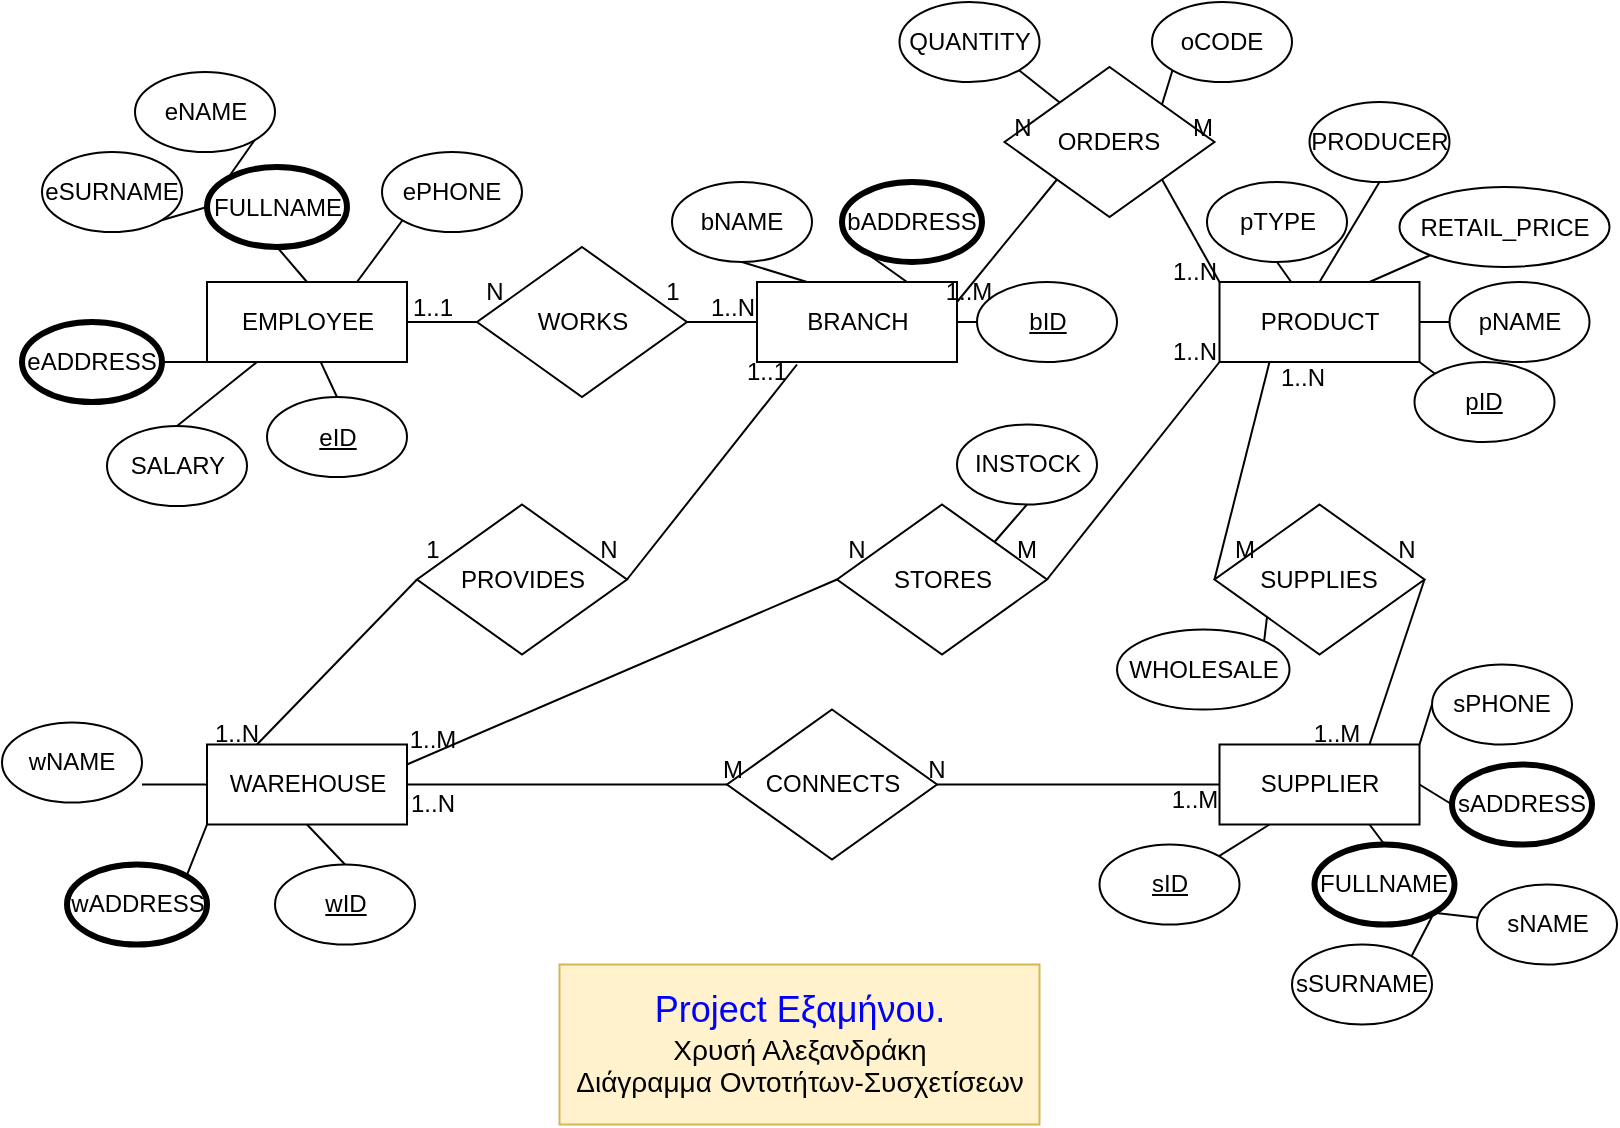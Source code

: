 <mxfile version="20.8.3" type="github">
  <diagram id="0MFvlZrGHGha38OXTy5i" name="Page-1">
    <mxGraphModel dx="1221" dy="1202" grid="1" gridSize="10" guides="1" tooltips="1" connect="1" arrows="1" fold="1" page="1" pageScale="1" pageWidth="827" pageHeight="583" math="0" shadow="0">
      <root>
        <mxCell id="0" />
        <mxCell id="1" parent="0" />
        <mxCell id="wZks21CNAr93P_Y9rw_M-66" style="edgeStyle=none;rounded=0;orthogonalLoop=1;jettySize=auto;html=1;exitX=0.5;exitY=1;exitDx=0;exitDy=0;entryX=0.5;entryY=0;entryDx=0;entryDy=0;endArrow=none;endFill=0;" edge="1" parent="1" source="wZks21CNAr93P_Y9rw_M-67" target="wZks21CNAr93P_Y9rw_M-153">
          <mxGeometry relative="1" as="geometry" />
        </mxCell>
        <mxCell id="wZks21CNAr93P_Y9rw_M-67" value="WAREHOUSE" style="rounded=0;whiteSpace=wrap;html=1;labelBackgroundColor=none;" vertex="1" parent="1">
          <mxGeometry x="102.5" y="-200.75" width="100" height="40" as="geometry" />
        </mxCell>
        <mxCell id="wZks21CNAr93P_Y9rw_M-68" style="edgeStyle=none;rounded=0;orthogonalLoop=1;jettySize=auto;html=1;exitX=1;exitY=0.5;exitDx=0;exitDy=0;entryX=0;entryY=0.5;entryDx=0;entryDy=0;endArrow=none;endFill=0;" edge="1" parent="1" source="wZks21CNAr93P_Y9rw_M-69" target="wZks21CNAr93P_Y9rw_M-152">
          <mxGeometry relative="1" as="geometry" />
        </mxCell>
        <mxCell id="wZks21CNAr93P_Y9rw_M-170" style="rounded=0;orthogonalLoop=1;jettySize=auto;html=1;exitX=1;exitY=0;exitDx=0;exitDy=0;strokeColor=default;" edge="1" parent="1" source="wZks21CNAr93P_Y9rw_M-69">
          <mxGeometry relative="1" as="geometry">
            <mxPoint x="478" y="-432" as="targetPoint" />
          </mxGeometry>
        </mxCell>
        <mxCell id="wZks21CNAr93P_Y9rw_M-69" value="BRANCH" style="rounded=0;whiteSpace=wrap;html=1;labelBackgroundColor=none;" vertex="1" parent="1">
          <mxGeometry x="377.5" y="-432" width="100" height="40" as="geometry" />
        </mxCell>
        <mxCell id="wZks21CNAr93P_Y9rw_M-70" style="edgeStyle=none;rounded=0;orthogonalLoop=1;jettySize=auto;html=1;exitX=1;exitY=0.5;exitDx=0;exitDy=0;entryX=0;entryY=0.5;entryDx=0;entryDy=0;endArrow=none;endFill=0;" edge="1" parent="1" source="wZks21CNAr93P_Y9rw_M-71" target="wZks21CNAr93P_Y9rw_M-126">
          <mxGeometry relative="1" as="geometry" />
        </mxCell>
        <mxCell id="wZks21CNAr93P_Y9rw_M-71" value="EMPLOYEE" style="rounded=0;whiteSpace=wrap;html=1;labelBackgroundColor=none;" vertex="1" parent="1">
          <mxGeometry x="102.5" y="-432" width="100" height="40" as="geometry" />
        </mxCell>
        <mxCell id="wZks21CNAr93P_Y9rw_M-73" style="edgeStyle=none;rounded=0;orthogonalLoop=1;jettySize=auto;html=1;exitX=1;exitY=0;exitDx=0;exitDy=0;entryX=0;entryY=0.5;entryDx=0;entryDy=0;endArrow=none;endFill=0;" edge="1" parent="1" source="wZks21CNAr93P_Y9rw_M-77" target="wZks21CNAr93P_Y9rw_M-99">
          <mxGeometry relative="1" as="geometry" />
        </mxCell>
        <mxCell id="wZks21CNAr93P_Y9rw_M-74" style="edgeStyle=none;rounded=0;orthogonalLoop=1;jettySize=auto;html=1;exitX=1;exitY=0.5;exitDx=0;exitDy=0;entryX=0;entryY=0.5;entryDx=0;entryDy=0;endArrow=none;endFill=0;" edge="1" parent="1" source="wZks21CNAr93P_Y9rw_M-77" target="wZks21CNAr93P_Y9rw_M-91">
          <mxGeometry relative="1" as="geometry" />
        </mxCell>
        <mxCell id="wZks21CNAr93P_Y9rw_M-75" style="edgeStyle=none;rounded=0;orthogonalLoop=1;jettySize=auto;html=1;exitX=0.75;exitY=1;exitDx=0;exitDy=0;entryX=0.5;entryY=0;entryDx=0;entryDy=0;endArrow=none;endFill=0;" edge="1" parent="1" source="wZks21CNAr93P_Y9rw_M-77" target="wZks21CNAr93P_Y9rw_M-93">
          <mxGeometry relative="1" as="geometry" />
        </mxCell>
        <mxCell id="wZks21CNAr93P_Y9rw_M-76" style="edgeStyle=none;rounded=0;orthogonalLoop=1;jettySize=auto;html=1;exitX=0.75;exitY=0;exitDx=0;exitDy=0;entryX=1;entryY=0.5;entryDx=0;entryDy=0;endArrow=none;endFill=0;" edge="1" parent="1" source="wZks21CNAr93P_Y9rw_M-77" target="wZks21CNAr93P_Y9rw_M-120">
          <mxGeometry relative="1" as="geometry" />
        </mxCell>
        <mxCell id="wZks21CNAr93P_Y9rw_M-77" value="SUPPLIER" style="rounded=0;whiteSpace=wrap;html=1;labelBackgroundColor=none;" vertex="1" parent="1">
          <mxGeometry x="608.75" y="-200.75" width="100" height="40" as="geometry" />
        </mxCell>
        <mxCell id="wZks21CNAr93P_Y9rw_M-78" style="edgeStyle=none;rounded=0;orthogonalLoop=1;jettySize=auto;html=1;exitX=1;exitY=0.5;exitDx=0;exitDy=0;entryX=0;entryY=0.5;entryDx=0;entryDy=0;endArrow=none;endFill=0;" edge="1" parent="1" target="wZks21CNAr93P_Y9rw_M-67">
          <mxGeometry relative="1" as="geometry">
            <mxPoint x="70" y="-180.75" as="sourcePoint" />
          </mxGeometry>
        </mxCell>
        <mxCell id="wZks21CNAr93P_Y9rw_M-79" value="wNAME" style="ellipse;whiteSpace=wrap;html=1;labelBackgroundColor=none;rounded=0;" vertex="1" parent="1">
          <mxGeometry y="-211.75" width="70" height="40" as="geometry" />
        </mxCell>
        <mxCell id="wZks21CNAr93P_Y9rw_M-80" style="edgeStyle=none;rounded=0;orthogonalLoop=1;jettySize=auto;html=1;exitX=0.5;exitY=1;exitDx=0;exitDy=0;entryX=0.25;entryY=0;entryDx=0;entryDy=0;endArrow=none;endFill=0;" edge="1" parent="1" source="wZks21CNAr93P_Y9rw_M-81" target="wZks21CNAr93P_Y9rw_M-69">
          <mxGeometry relative="1" as="geometry" />
        </mxCell>
        <mxCell id="wZks21CNAr93P_Y9rw_M-81" value="bNAME" style="ellipse;whiteSpace=wrap;html=1;labelBackgroundColor=none;rounded=0;" vertex="1" parent="1">
          <mxGeometry x="335" y="-482" width="70" height="40" as="geometry" />
        </mxCell>
        <mxCell id="wZks21CNAr93P_Y9rw_M-82" style="edgeStyle=none;rounded=0;orthogonalLoop=1;jettySize=auto;html=1;exitX=1;exitY=1;exitDx=0;exitDy=0;entryX=0;entryY=0;entryDx=0;entryDy=0;fontSize=18;fontColor=#0000FF;endArrow=none;endFill=0;" edge="1" parent="1" source="wZks21CNAr93P_Y9rw_M-83" target="wZks21CNAr93P_Y9rw_M-96">
          <mxGeometry relative="1" as="geometry" />
        </mxCell>
        <mxCell id="wZks21CNAr93P_Y9rw_M-83" value="eNAME" style="ellipse;whiteSpace=wrap;html=1;labelBackgroundColor=none;rounded=0;" vertex="1" parent="1">
          <mxGeometry x="66.5" y="-537" width="70" height="40" as="geometry" />
        </mxCell>
        <mxCell id="wZks21CNAr93P_Y9rw_M-84" value="sNAME" style="ellipse;whiteSpace=wrap;html=1;labelBackgroundColor=none;rounded=0;" vertex="1" parent="1">
          <mxGeometry x="737.5" y="-130.75" width="70" height="40" as="geometry" />
        </mxCell>
        <mxCell id="wZks21CNAr93P_Y9rw_M-85" style="edgeStyle=none;rounded=0;orthogonalLoop=1;jettySize=auto;html=1;exitX=0;exitY=1;exitDx=0;exitDy=0;entryX=0.75;entryY=0;entryDx=0;entryDy=0;endArrow=none;endFill=0;" edge="1" parent="1" source="wZks21CNAr93P_Y9rw_M-86" target="wZks21CNAr93P_Y9rw_M-69">
          <mxGeometry relative="1" as="geometry" />
        </mxCell>
        <mxCell id="wZks21CNAr93P_Y9rw_M-86" value="bADDRESS" style="ellipse;whiteSpace=wrap;html=1;strokeWidth=3;labelBackgroundColor=none;rounded=0;" vertex="1" parent="1">
          <mxGeometry x="420" y="-482" width="70" height="40" as="geometry" />
        </mxCell>
        <mxCell id="wZks21CNAr93P_Y9rw_M-87" style="edgeStyle=none;rounded=0;orthogonalLoop=1;jettySize=auto;html=1;exitX=1;exitY=0.5;exitDx=0;exitDy=0;entryX=0;entryY=1;entryDx=0;entryDy=0;endArrow=none;endFill=0;" edge="1" parent="1" source="wZks21CNAr93P_Y9rw_M-88" target="wZks21CNAr93P_Y9rw_M-71">
          <mxGeometry relative="1" as="geometry">
            <mxPoint x="64.749" y="-390.358" as="sourcePoint" />
          </mxGeometry>
        </mxCell>
        <mxCell id="wZks21CNAr93P_Y9rw_M-88" value="eADDRESS" style="ellipse;whiteSpace=wrap;html=1;strokeWidth=3;labelBackgroundColor=none;rounded=0;" vertex="1" parent="1">
          <mxGeometry x="10" y="-412" width="70" height="40" as="geometry" />
        </mxCell>
        <mxCell id="wZks21CNAr93P_Y9rw_M-89" style="edgeStyle=none;rounded=0;orthogonalLoop=1;jettySize=auto;html=1;exitX=1;exitY=0;exitDx=0;exitDy=0;entryX=0;entryY=1;entryDx=0;entryDy=0;endArrow=none;endFill=0;" edge="1" parent="1" source="wZks21CNAr93P_Y9rw_M-90" target="wZks21CNAr93P_Y9rw_M-67">
          <mxGeometry relative="1" as="geometry" />
        </mxCell>
        <mxCell id="wZks21CNAr93P_Y9rw_M-90" value="wADDRESS" style="ellipse;whiteSpace=wrap;html=1;strokeWidth=3;labelBackgroundColor=none;rounded=0;" vertex="1" parent="1">
          <mxGeometry x="32.5" y="-140.75" width="70" height="40" as="geometry" />
        </mxCell>
        <mxCell id="wZks21CNAr93P_Y9rw_M-91" value="sADDRESS" style="ellipse;whiteSpace=wrap;html=1;strokeWidth=3;labelBackgroundColor=none;rounded=0;" vertex="1" parent="1">
          <mxGeometry x="725" y="-190.75" width="70" height="40" as="geometry" />
        </mxCell>
        <mxCell id="wZks21CNAr93P_Y9rw_M-92" style="edgeStyle=none;orthogonalLoop=1;jettySize=auto;html=1;exitX=1;exitY=1;exitDx=0;exitDy=0;endArrow=none;endFill=0;elbow=vertical;" edge="1" parent="1" source="wZks21CNAr93P_Y9rw_M-93" target="wZks21CNAr93P_Y9rw_M-84">
          <mxGeometry relative="1" as="geometry" />
        </mxCell>
        <mxCell id="wZks21CNAr93P_Y9rw_M-93" value="FULLNAME" style="ellipse;whiteSpace=wrap;html=1;strokeWidth=3;labelBackgroundColor=none;rounded=0;" vertex="1" parent="1">
          <mxGeometry x="656.25" y="-150.75" width="70" height="40" as="geometry" />
        </mxCell>
        <mxCell id="wZks21CNAr93P_Y9rw_M-94" style="edgeStyle=none;rounded=0;orthogonalLoop=1;jettySize=auto;html=1;exitX=0;exitY=0.5;exitDx=0;exitDy=0;endArrow=none;endFill=0;entryX=1;entryY=1;entryDx=0;entryDy=0;" edge="1" parent="1" source="wZks21CNAr93P_Y9rw_M-96" target="wZks21CNAr93P_Y9rw_M-102">
          <mxGeometry relative="1" as="geometry">
            <mxPoint x="80" y="-460" as="targetPoint" />
          </mxGeometry>
        </mxCell>
        <mxCell id="wZks21CNAr93P_Y9rw_M-95" style="edgeStyle=none;rounded=0;orthogonalLoop=1;jettySize=auto;html=1;exitX=0.5;exitY=1;exitDx=0;exitDy=0;entryX=0.5;entryY=0;entryDx=0;entryDy=0;endArrow=none;endFill=0;" edge="1" parent="1" source="wZks21CNAr93P_Y9rw_M-96" target="wZks21CNAr93P_Y9rw_M-71">
          <mxGeometry relative="1" as="geometry" />
        </mxCell>
        <mxCell id="wZks21CNAr93P_Y9rw_M-96" value="FULLNAME" style="ellipse;whiteSpace=wrap;html=1;strokeWidth=3;labelBackgroundColor=none;rounded=0;" vertex="1" parent="1">
          <mxGeometry x="102.5" y="-489.5" width="70" height="40" as="geometry" />
        </mxCell>
        <mxCell id="wZks21CNAr93P_Y9rw_M-97" style="edgeStyle=none;rounded=0;orthogonalLoop=1;jettySize=auto;html=1;exitX=0;exitY=1;exitDx=0;exitDy=0;entryX=0.75;entryY=0;entryDx=0;entryDy=0;endArrow=none;endFill=0;" edge="1" parent="1" source="wZks21CNAr93P_Y9rw_M-98" target="wZks21CNAr93P_Y9rw_M-71">
          <mxGeometry relative="1" as="geometry" />
        </mxCell>
        <mxCell id="wZks21CNAr93P_Y9rw_M-98" value="ePHONE" style="ellipse;whiteSpace=wrap;html=1;labelBackgroundColor=none;rounded=0;" vertex="1" parent="1">
          <mxGeometry x="190" y="-497" width="70" height="40" as="geometry" />
        </mxCell>
        <mxCell id="wZks21CNAr93P_Y9rw_M-99" value="sPHONE" style="ellipse;whiteSpace=wrap;html=1;labelBackgroundColor=none;rounded=0;" vertex="1" parent="1">
          <mxGeometry x="715" y="-240.75" width="70" height="40" as="geometry" />
        </mxCell>
        <mxCell id="wZks21CNAr93P_Y9rw_M-100" style="edgeStyle=none;rounded=0;orthogonalLoop=1;jettySize=auto;html=1;exitX=1;exitY=0;exitDx=0;exitDy=0;entryX=1;entryY=1;entryDx=0;entryDy=0;fontSize=18;fontColor=#0000FF;endArrow=none;endFill=0;" edge="1" parent="1" source="wZks21CNAr93P_Y9rw_M-101" target="wZks21CNAr93P_Y9rw_M-93">
          <mxGeometry relative="1" as="geometry" />
        </mxCell>
        <mxCell id="wZks21CNAr93P_Y9rw_M-101" value="sSURNAME" style="ellipse;whiteSpace=wrap;html=1;labelBackgroundColor=none;rounded=0;" vertex="1" parent="1">
          <mxGeometry x="645" y="-100.75" width="70" height="40" as="geometry" />
        </mxCell>
        <mxCell id="wZks21CNAr93P_Y9rw_M-102" value="eSURNAME" style="ellipse;whiteSpace=wrap;html=1;labelBackgroundColor=none;rounded=0;" vertex="1" parent="1">
          <mxGeometry x="20" y="-497" width="70" height="40" as="geometry" />
        </mxCell>
        <mxCell id="wZks21CNAr93P_Y9rw_M-103" style="edgeStyle=none;rounded=0;orthogonalLoop=1;jettySize=auto;html=1;exitX=0.5;exitY=0;exitDx=0;exitDy=0;endArrow=none;endFill=0;" edge="1" parent="1" source="wZks21CNAr93P_Y9rw_M-104" target="wZks21CNAr93P_Y9rw_M-71">
          <mxGeometry relative="1" as="geometry" />
        </mxCell>
        <mxCell id="wZks21CNAr93P_Y9rw_M-104" value="SALARY" style="ellipse;whiteSpace=wrap;html=1;labelBackgroundColor=none;rounded=0;" vertex="1" parent="1">
          <mxGeometry x="52.5" y="-360" width="70" height="40" as="geometry" />
        </mxCell>
        <mxCell id="wZks21CNAr93P_Y9rw_M-105" style="edgeStyle=none;rounded=0;orthogonalLoop=1;jettySize=auto;html=1;exitX=0.5;exitY=0;exitDx=0;exitDy=0;entryX=0.57;entryY=1.008;entryDx=0;entryDy=0;entryPerimeter=0;endArrow=none;endFill=0;" edge="1" parent="1" source="wZks21CNAr93P_Y9rw_M-106" target="wZks21CNAr93P_Y9rw_M-71">
          <mxGeometry relative="1" as="geometry" />
        </mxCell>
        <mxCell id="wZks21CNAr93P_Y9rw_M-106" value="eID" style="ellipse;whiteSpace=wrap;html=1;fontStyle=4;labelBorderColor=none;labelBackgroundColor=none;rounded=0;" vertex="1" parent="1">
          <mxGeometry x="132.5" y="-374.5" width="70" height="40" as="geometry" />
        </mxCell>
        <mxCell id="wZks21CNAr93P_Y9rw_M-111" style="edgeStyle=none;rounded=0;orthogonalLoop=1;jettySize=auto;html=1;exitX=1;exitY=0.5;exitDx=0;exitDy=0;entryX=0;entryY=1;entryDx=0;entryDy=0;endArrow=none;endFill=0;" edge="1" parent="1" source="wZks21CNAr93P_Y9rw_M-114" target="wZks21CNAr93P_Y9rw_M-138">
          <mxGeometry relative="1" as="geometry" />
        </mxCell>
        <mxCell id="wZks21CNAr93P_Y9rw_M-112" style="edgeStyle=none;rounded=0;orthogonalLoop=1;jettySize=auto;html=1;exitX=0;exitY=0.5;exitDx=0;exitDy=0;entryX=1;entryY=0.25;entryDx=0;entryDy=0;endArrow=none;endFill=0;" edge="1" parent="1" source="wZks21CNAr93P_Y9rw_M-114" target="wZks21CNAr93P_Y9rw_M-67">
          <mxGeometry relative="1" as="geometry" />
        </mxCell>
        <mxCell id="wZks21CNAr93P_Y9rw_M-113" style="edgeStyle=none;rounded=0;orthogonalLoop=1;jettySize=auto;html=1;exitX=1;exitY=0;exitDx=0;exitDy=0;entryX=0.5;entryY=1;entryDx=0;entryDy=0;endArrow=none;endFill=0;" edge="1" parent="1" source="wZks21CNAr93P_Y9rw_M-114" target="wZks21CNAr93P_Y9rw_M-116">
          <mxGeometry relative="1" as="geometry" />
        </mxCell>
        <mxCell id="wZks21CNAr93P_Y9rw_M-114" value="STORES" style="rhombus;whiteSpace=wrap;html=1;" vertex="1" parent="1">
          <mxGeometry x="417.5" y="-320.75" width="105" height="75" as="geometry" />
        </mxCell>
        <mxCell id="wZks21CNAr93P_Y9rw_M-115" style="edgeStyle=none;orthogonalLoop=1;jettySize=auto;html=1;exitX=1;exitY=0;exitDx=0;exitDy=0;endArrow=none;endFill=0;elbow=vertical;" edge="1" parent="1" source="wZks21CNAr93P_Y9rw_M-114" target="wZks21CNAr93P_Y9rw_M-114">
          <mxGeometry relative="1" as="geometry" />
        </mxCell>
        <mxCell id="wZks21CNAr93P_Y9rw_M-116" value="INSTOCK" style="ellipse;whiteSpace=wrap;html=1;labelBackgroundColor=none;rounded=0;" vertex="1" parent="1">
          <mxGeometry x="477.5" y="-360.75" width="70" height="40" as="geometry" />
        </mxCell>
        <mxCell id="wZks21CNAr93P_Y9rw_M-117" value="N" style="text;html=1;strokeColor=none;fillColor=none;align=center;verticalAlign=middle;whiteSpace=wrap;rounded=0;" vertex="1" parent="1">
          <mxGeometry x="405" y="-310.75" width="45" height="25" as="geometry" />
        </mxCell>
        <mxCell id="wZks21CNAr93P_Y9rw_M-118" value="M" style="text;html=1;strokeColor=none;fillColor=none;align=center;verticalAlign=middle;whiteSpace=wrap;rounded=0;" vertex="1" parent="1">
          <mxGeometry x="490" y="-310.75" width="45" height="25" as="geometry" />
        </mxCell>
        <mxCell id="wZks21CNAr93P_Y9rw_M-119" value="1..N" style="text;html=1;strokeColor=none;fillColor=none;align=center;verticalAlign=middle;whiteSpace=wrap;rounded=0;" vertex="1" parent="1">
          <mxGeometry x="95" y="-218.25" width="45" height="25" as="geometry" />
        </mxCell>
        <mxCell id="wZks21CNAr93P_Y9rw_M-120" value="SUPPLIES" style="rhombus;whiteSpace=wrap;html=1;" vertex="1" parent="1">
          <mxGeometry x="606.25" y="-320.75" width="105" height="75" as="geometry" />
        </mxCell>
        <mxCell id="wZks21CNAr93P_Y9rw_M-121" value="N" style="text;html=1;strokeColor=none;fillColor=none;align=center;verticalAlign=middle;whiteSpace=wrap;rounded=0;" vertex="1" parent="1">
          <mxGeometry x="281.25" y="-310.75" width="45" height="25" as="geometry" />
        </mxCell>
        <mxCell id="wZks21CNAr93P_Y9rw_M-122" value="1..N" style="text;html=1;strokeColor=none;fillColor=none;align=center;verticalAlign=middle;whiteSpace=wrap;rounded=0;" vertex="1" parent="1">
          <mxGeometry x="573.75" y="-409.5" width="45" height="25" as="geometry" />
        </mxCell>
        <mxCell id="wZks21CNAr93P_Y9rw_M-123" value="1" style="text;html=1;strokeColor=none;fillColor=none;align=center;verticalAlign=middle;whiteSpace=wrap;rounded=0;" vertex="1" parent="1">
          <mxGeometry x="192.5" y="-310.75" width="45" height="25" as="geometry" />
        </mxCell>
        <mxCell id="wZks21CNAr93P_Y9rw_M-124" value="1..1" style="text;html=1;strokeColor=none;fillColor=none;align=center;verticalAlign=middle;whiteSpace=wrap;rounded=0;" vertex="1" parent="1">
          <mxGeometry x="360" y="-399.5" width="45" height="25" as="geometry" />
        </mxCell>
        <mxCell id="wZks21CNAr93P_Y9rw_M-125" style="edgeStyle=none;rounded=0;orthogonalLoop=1;jettySize=auto;html=1;exitX=1;exitY=0.5;exitDx=0;exitDy=0;entryX=0;entryY=0.5;entryDx=0;entryDy=0;endArrow=none;endFill=0;" edge="1" parent="1" source="wZks21CNAr93P_Y9rw_M-126" target="wZks21CNAr93P_Y9rw_M-69">
          <mxGeometry relative="1" as="geometry" />
        </mxCell>
        <mxCell id="wZks21CNAr93P_Y9rw_M-126" value="WORKS" style="rhombus;whiteSpace=wrap;html=1;" vertex="1" parent="1">
          <mxGeometry x="237.5" y="-449.5" width="105" height="75" as="geometry" />
        </mxCell>
        <mxCell id="wZks21CNAr93P_Y9rw_M-127" value="1..1" style="text;html=1;strokeColor=none;fillColor=none;align=center;verticalAlign=middle;whiteSpace=wrap;rounded=0;" vertex="1" parent="1">
          <mxGeometry x="192.5" y="-432" width="45" height="25" as="geometry" />
        </mxCell>
        <mxCell id="wZks21CNAr93P_Y9rw_M-128" value="1..N" style="text;html=1;strokeColor=none;fillColor=none;align=center;verticalAlign=middle;whiteSpace=wrap;rounded=0;" vertex="1" parent="1">
          <mxGeometry x="342.5" y="-432" width="45" height="25" as="geometry" />
        </mxCell>
        <mxCell id="wZks21CNAr93P_Y9rw_M-129" value="N" style="text;html=1;strokeColor=none;fillColor=none;align=center;verticalAlign=middle;whiteSpace=wrap;rounded=0;" vertex="1" parent="1">
          <mxGeometry x="223.75" y="-439.5" width="45" height="25" as="geometry" />
        </mxCell>
        <mxCell id="wZks21CNAr93P_Y9rw_M-130" value="1" style="text;html=1;strokeColor=none;fillColor=none;align=center;verticalAlign=middle;whiteSpace=wrap;rounded=0;" vertex="1" parent="1">
          <mxGeometry x="312.5" y="-439.5" width="45" height="25" as="geometry" />
        </mxCell>
        <mxCell id="wZks21CNAr93P_Y9rw_M-131" style="edgeStyle=none;rounded=0;orthogonalLoop=1;jettySize=auto;html=1;exitX=1;exitY=0.5;exitDx=0;exitDy=0;endArrow=none;endFill=0;" edge="1" parent="1" source="wZks21CNAr93P_Y9rw_M-133">
          <mxGeometry relative="1" as="geometry">
            <mxPoint x="397.5" y="-390.75" as="targetPoint" />
          </mxGeometry>
        </mxCell>
        <mxCell id="wZks21CNAr93P_Y9rw_M-132" style="edgeStyle=none;rounded=0;orthogonalLoop=1;jettySize=auto;html=1;exitX=0;exitY=0.5;exitDx=0;exitDy=0;entryX=0.25;entryY=0;entryDx=0;entryDy=0;endArrow=none;endFill=0;" edge="1" parent="1" source="wZks21CNAr93P_Y9rw_M-133" target="wZks21CNAr93P_Y9rw_M-67">
          <mxGeometry relative="1" as="geometry" />
        </mxCell>
        <mxCell id="wZks21CNAr93P_Y9rw_M-133" value="PROVIDES" style="rhombus;whiteSpace=wrap;html=1;" vertex="1" parent="1">
          <mxGeometry x="207.5" y="-320.75" width="105" height="75" as="geometry" />
        </mxCell>
        <mxCell id="wZks21CNAr93P_Y9rw_M-134" style="edgeStyle=none;rounded=0;orthogonalLoop=1;jettySize=auto;html=1;exitX=0;exitY=0.5;exitDx=0;exitDy=0;entryX=1;entryY=0.5;entryDx=0;entryDy=0;endArrow=none;endFill=0;" edge="1" parent="1" source="wZks21CNAr93P_Y9rw_M-136" target="wZks21CNAr93P_Y9rw_M-67">
          <mxGeometry relative="1" as="geometry" />
        </mxCell>
        <mxCell id="wZks21CNAr93P_Y9rw_M-135" style="edgeStyle=none;rounded=0;orthogonalLoop=1;jettySize=auto;html=1;exitX=1;exitY=0.5;exitDx=0;exitDy=0;entryX=0;entryY=0.5;entryDx=0;entryDy=0;endArrow=none;endFill=0;" edge="1" parent="1" source="wZks21CNAr93P_Y9rw_M-136" target="wZks21CNAr93P_Y9rw_M-77">
          <mxGeometry relative="1" as="geometry" />
        </mxCell>
        <mxCell id="wZks21CNAr93P_Y9rw_M-136" value="CONNECTS" style="rhombus;whiteSpace=wrap;html=1;" vertex="1" parent="1">
          <mxGeometry x="362.5" y="-218.25" width="105" height="75" as="geometry" />
        </mxCell>
        <mxCell id="wZks21CNAr93P_Y9rw_M-137" style="edgeStyle=none;rounded=0;orthogonalLoop=1;jettySize=auto;html=1;exitX=0.25;exitY=1;exitDx=0;exitDy=0;entryX=0;entryY=0.5;entryDx=0;entryDy=0;endArrow=none;endFill=0;" edge="1" parent="1" source="wZks21CNAr93P_Y9rw_M-138" target="wZks21CNAr93P_Y9rw_M-120">
          <mxGeometry relative="1" as="geometry" />
        </mxCell>
        <mxCell id="wZks21CNAr93P_Y9rw_M-138" value="PRODUCT" style="rounded=0;whiteSpace=wrap;html=1;labelBackgroundColor=none;" vertex="1" parent="1">
          <mxGeometry x="608.75" y="-432" width="100" height="40" as="geometry" />
        </mxCell>
        <mxCell id="wZks21CNAr93P_Y9rw_M-139" style="edgeStyle=none;rounded=0;orthogonalLoop=1;jettySize=auto;html=1;exitX=0;exitY=0.5;exitDx=0;exitDy=0;entryX=1;entryY=0.5;entryDx=0;entryDy=0;endArrow=none;endFill=0;" edge="1" parent="1" source="wZks21CNAr93P_Y9rw_M-140" target="wZks21CNAr93P_Y9rw_M-138">
          <mxGeometry relative="1" as="geometry" />
        </mxCell>
        <mxCell id="wZks21CNAr93P_Y9rw_M-140" value="pNAME" style="ellipse;whiteSpace=wrap;html=1;labelBackgroundColor=none;rounded=0;" vertex="1" parent="1">
          <mxGeometry x="723.75" y="-432" width="70" height="40" as="geometry" />
        </mxCell>
        <mxCell id="wZks21CNAr93P_Y9rw_M-141" style="edgeStyle=none;orthogonalLoop=1;jettySize=auto;html=1;exitX=0.5;exitY=1;exitDx=0;exitDy=0;endArrow=none;endFill=0;elbow=vertical;" edge="1" parent="1" source="wZks21CNAr93P_Y9rw_M-142" target="wZks21CNAr93P_Y9rw_M-138">
          <mxGeometry relative="1" as="geometry" />
        </mxCell>
        <mxCell id="wZks21CNAr93P_Y9rw_M-142" value="pTYPE" style="ellipse;whiteSpace=wrap;html=1;labelBackgroundColor=none;rounded=0;" vertex="1" parent="1">
          <mxGeometry x="602.5" y="-482" width="70" height="40" as="geometry" />
        </mxCell>
        <mxCell id="wZks21CNAr93P_Y9rw_M-143" style="edgeStyle=none;rounded=0;orthogonalLoop=1;jettySize=auto;html=1;exitX=0.5;exitY=1;exitDx=0;exitDy=0;entryX=0.5;entryY=0;entryDx=0;entryDy=0;endArrow=none;endFill=0;" edge="1" parent="1" source="wZks21CNAr93P_Y9rw_M-144" target="wZks21CNAr93P_Y9rw_M-138">
          <mxGeometry relative="1" as="geometry" />
        </mxCell>
        <mxCell id="wZks21CNAr93P_Y9rw_M-144" value="PRODUCER" style="ellipse;whiteSpace=wrap;html=1;labelBackgroundColor=none;rounded=0;" vertex="1" parent="1">
          <mxGeometry x="653.75" y="-522" width="70" height="40" as="geometry" />
        </mxCell>
        <mxCell id="wZks21CNAr93P_Y9rw_M-145" style="edgeStyle=none;orthogonalLoop=1;jettySize=auto;html=1;exitX=0;exitY=1;exitDx=0;exitDy=0;entryX=0.75;entryY=0;entryDx=0;entryDy=0;endArrow=none;endFill=0;elbow=vertical;" edge="1" parent="1" source="wZks21CNAr93P_Y9rw_M-146" target="wZks21CNAr93P_Y9rw_M-138">
          <mxGeometry relative="1" as="geometry" />
        </mxCell>
        <mxCell id="wZks21CNAr93P_Y9rw_M-146" value="RETAIL_PRICE" style="ellipse;whiteSpace=wrap;html=1;labelBackgroundColor=none;rounded=0;" vertex="1" parent="1">
          <mxGeometry x="698.75" y="-479.5" width="105" height="40" as="geometry" />
        </mxCell>
        <mxCell id="wZks21CNAr93P_Y9rw_M-147" value="1..M" style="text;html=1;strokeColor=none;fillColor=none;align=center;verticalAlign=middle;whiteSpace=wrap;rounded=0;" vertex="1" parent="1">
          <mxGeometry x="192.5" y="-215.75" width="45" height="25" as="geometry" />
        </mxCell>
        <mxCell id="wZks21CNAr93P_Y9rw_M-148" style="edgeStyle=none;rounded=0;orthogonalLoop=1;jettySize=auto;html=1;exitX=0;exitY=0;exitDx=0;exitDy=0;entryX=1;entryY=1;entryDx=0;entryDy=0;endArrow=none;endFill=0;" edge="1" parent="1" source="wZks21CNAr93P_Y9rw_M-149" target="wZks21CNAr93P_Y9rw_M-138">
          <mxGeometry relative="1" as="geometry" />
        </mxCell>
        <mxCell id="wZks21CNAr93P_Y9rw_M-149" value="pID" style="ellipse;whiteSpace=wrap;html=1;fontStyle=4;labelBorderColor=none;labelBackgroundColor=none;rounded=0;" vertex="1" parent="1">
          <mxGeometry x="706.25" y="-392" width="70" height="40" as="geometry" />
        </mxCell>
        <mxCell id="wZks21CNAr93P_Y9rw_M-150" style="edgeStyle=none;rounded=0;orthogonalLoop=1;jettySize=auto;html=1;exitX=1;exitY=0;exitDx=0;exitDy=0;entryX=0.25;entryY=1;entryDx=0;entryDy=0;endArrow=none;endFill=0;" edge="1" parent="1" source="wZks21CNAr93P_Y9rw_M-151" target="wZks21CNAr93P_Y9rw_M-77">
          <mxGeometry relative="1" as="geometry" />
        </mxCell>
        <mxCell id="wZks21CNAr93P_Y9rw_M-151" value="sID" style="ellipse;whiteSpace=wrap;html=1;fontStyle=4;labelBorderColor=none;labelBackgroundColor=none;rounded=0;" vertex="1" parent="1">
          <mxGeometry x="548.75" y="-150.75" width="70" height="40" as="geometry" />
        </mxCell>
        <mxCell id="wZks21CNAr93P_Y9rw_M-152" value="bID" style="ellipse;whiteSpace=wrap;html=1;fontStyle=4;labelBorderColor=none;labelBackgroundColor=none;rounded=0;" vertex="1" parent="1">
          <mxGeometry x="487.5" y="-432" width="70" height="40" as="geometry" />
        </mxCell>
        <mxCell id="wZks21CNAr93P_Y9rw_M-153" value="wID" style="ellipse;whiteSpace=wrap;html=1;fontStyle=4;labelBorderColor=none;labelBackgroundColor=none;rounded=0;" vertex="1" parent="1">
          <mxGeometry x="136.5" y="-140.75" width="70" height="40" as="geometry" />
        </mxCell>
        <mxCell id="wZks21CNAr93P_Y9rw_M-154" value="1..N" style="text;html=1;strokeColor=none;fillColor=none;align=center;verticalAlign=middle;whiteSpace=wrap;rounded=0;" vertex="1" parent="1">
          <mxGeometry x="192.5" y="-183.25" width="45" height="25" as="geometry" />
        </mxCell>
        <mxCell id="wZks21CNAr93P_Y9rw_M-155" value="1..N" style="text;html=1;strokeColor=none;fillColor=none;align=center;verticalAlign=middle;whiteSpace=wrap;rounded=0;" vertex="1" parent="1">
          <mxGeometry x="627.5" y="-397" width="45" height="25" as="geometry" />
        </mxCell>
        <mxCell id="wZks21CNAr93P_Y9rw_M-156" value="1..M" style="text;html=1;strokeColor=none;fillColor=none;align=center;verticalAlign=middle;whiteSpace=wrap;rounded=0;" vertex="1" parent="1">
          <mxGeometry x="573.75" y="-185.75" width="45" height="25" as="geometry" />
        </mxCell>
        <mxCell id="wZks21CNAr93P_Y9rw_M-157" value="1..M" style="text;html=1;strokeColor=none;fillColor=none;align=center;verticalAlign=middle;whiteSpace=wrap;rounded=0;" vertex="1" parent="1">
          <mxGeometry x="645" y="-218.25" width="45" height="25" as="geometry" />
        </mxCell>
        <mxCell id="wZks21CNAr93P_Y9rw_M-158" value="N" style="text;html=1;strokeColor=none;fillColor=none;align=center;verticalAlign=middle;whiteSpace=wrap;rounded=0;" vertex="1" parent="1">
          <mxGeometry x="445" y="-200.75" width="45" height="25" as="geometry" />
        </mxCell>
        <mxCell id="wZks21CNAr93P_Y9rw_M-159" value="N" style="text;html=1;strokeColor=none;fillColor=none;align=center;verticalAlign=middle;whiteSpace=wrap;rounded=0;" vertex="1" parent="1">
          <mxGeometry x="680" y="-310.75" width="45" height="25" as="geometry" />
        </mxCell>
        <mxCell id="wZks21CNAr93P_Y9rw_M-160" value="M" style="text;html=1;strokeColor=none;fillColor=none;align=center;verticalAlign=middle;whiteSpace=wrap;rounded=0;" vertex="1" parent="1">
          <mxGeometry x="598.75" y="-310.75" width="45" height="25" as="geometry" />
        </mxCell>
        <mxCell id="wZks21CNAr93P_Y9rw_M-161" value="M" style="text;html=1;strokeColor=none;fillColor=none;align=center;verticalAlign=middle;whiteSpace=wrap;rounded=0;" vertex="1" parent="1">
          <mxGeometry x="342.5" y="-200.75" width="45" height="25" as="geometry" />
        </mxCell>
        <mxCell id="wZks21CNAr93P_Y9rw_M-162" style="edgeStyle=none;rounded=0;orthogonalLoop=1;jettySize=auto;html=1;exitX=1;exitY=0;exitDx=0;exitDy=0;entryX=0;entryY=1;entryDx=0;entryDy=0;endArrow=none;endFill=0;" edge="1" parent="1" source="wZks21CNAr93P_Y9rw_M-163" target="wZks21CNAr93P_Y9rw_M-120">
          <mxGeometry relative="1" as="geometry" />
        </mxCell>
        <mxCell id="wZks21CNAr93P_Y9rw_M-163" value="WHOLESALE" style="ellipse;whiteSpace=wrap;html=1;labelBackgroundColor=none;rounded=0;" vertex="1" parent="1">
          <mxGeometry x="557.5" y="-258.25" width="86.25" height="40" as="geometry" />
        </mxCell>
        <mxCell id="wZks21CNAr93P_Y9rw_M-164" value="&lt;font style=&quot;&quot;&gt;&lt;font style=&quot;font-size: 18px;&quot; color=&quot;#0000ff&quot;&gt;Project Εξαμήνου.&lt;/font&gt;&lt;br&gt;&lt;span style=&quot;font-size: 14px;&quot;&gt;Χρυσή Αλεξανδράκη&lt;/span&gt;&lt;br&gt;&lt;span style=&quot;font-size: 14px;&quot;&gt;Διάγραμμα Οντοτήτων-Συσχετίσεων&lt;/span&gt;&lt;/font&gt;" style="text;html=1;strokeColor=#d6b656;fillColor=#fff2cc;align=center;verticalAlign=middle;whiteSpace=wrap;rounded=0;" vertex="1" parent="1">
          <mxGeometry x="278.75" y="-90.75" width="240" height="80" as="geometry" />
        </mxCell>
        <mxCell id="wZks21CNAr93P_Y9rw_M-175" style="edgeStyle=none;rounded=0;orthogonalLoop=1;jettySize=auto;html=1;exitX=1;exitY=1;exitDx=0;exitDy=0;entryX=0;entryY=0;entryDx=0;entryDy=0;strokeColor=default;strokeWidth=1;startArrow=none;startFill=0;endArrow=none;endFill=0;" edge="1" parent="1" source="wZks21CNAr93P_Y9rw_M-165" target="wZks21CNAr93P_Y9rw_M-138">
          <mxGeometry relative="1" as="geometry" />
        </mxCell>
        <mxCell id="wZks21CNAr93P_Y9rw_M-176" style="edgeStyle=none;rounded=0;orthogonalLoop=1;jettySize=auto;html=1;exitX=0;exitY=1;exitDx=0;exitDy=0;entryX=1;entryY=0.25;entryDx=0;entryDy=0;strokeColor=default;strokeWidth=1;startArrow=none;startFill=0;endArrow=none;endFill=0;" edge="1" parent="1" source="wZks21CNAr93P_Y9rw_M-165" target="wZks21CNAr93P_Y9rw_M-69">
          <mxGeometry relative="1" as="geometry" />
        </mxCell>
        <mxCell id="wZks21CNAr93P_Y9rw_M-165" value="ORDERS" style="rhombus;whiteSpace=wrap;html=1;" vertex="1" parent="1">
          <mxGeometry x="501.25" y="-539.5" width="105" height="75" as="geometry" />
        </mxCell>
        <mxCell id="wZks21CNAr93P_Y9rw_M-171" style="edgeStyle=none;rounded=0;orthogonalLoop=1;jettySize=auto;html=1;exitX=1;exitY=1;exitDx=0;exitDy=0;entryX=0;entryY=0;entryDx=0;entryDy=0;strokeColor=none;" edge="1" parent="1" source="wZks21CNAr93P_Y9rw_M-166" target="wZks21CNAr93P_Y9rw_M-165">
          <mxGeometry relative="1" as="geometry" />
        </mxCell>
        <mxCell id="wZks21CNAr93P_Y9rw_M-172" style="rounded=0;orthogonalLoop=1;jettySize=auto;html=1;exitX=1;exitY=1;exitDx=0;exitDy=0;strokeColor=default;strokeWidth=1;startArrow=none;startFill=0;endArrow=none;endFill=0;" edge="1" parent="1" source="wZks21CNAr93P_Y9rw_M-166" target="wZks21CNAr93P_Y9rw_M-165">
          <mxGeometry relative="1" as="geometry" />
        </mxCell>
        <mxCell id="wZks21CNAr93P_Y9rw_M-166" value="QUANTITY" style="ellipse;whiteSpace=wrap;html=1;labelBackgroundColor=none;rounded=0;gradientColor=none;" vertex="1" parent="1">
          <mxGeometry x="448.75" y="-572" width="70" height="40" as="geometry" />
        </mxCell>
        <mxCell id="wZks21CNAr93P_Y9rw_M-173" style="edgeStyle=none;rounded=0;orthogonalLoop=1;jettySize=auto;html=1;exitX=0;exitY=1;exitDx=0;exitDy=0;entryX=1;entryY=0;entryDx=0;entryDy=0;strokeColor=default;strokeWidth=1;startArrow=none;startFill=0;endArrow=none;endFill=0;" edge="1" parent="1" source="wZks21CNAr93P_Y9rw_M-169" target="wZks21CNAr93P_Y9rw_M-165">
          <mxGeometry relative="1" as="geometry" />
        </mxCell>
        <mxCell id="wZks21CNAr93P_Y9rw_M-169" value="oCODE" style="ellipse;whiteSpace=wrap;html=1;labelBackgroundColor=none;rounded=0;" vertex="1" parent="1">
          <mxGeometry x="575" y="-572" width="70" height="40" as="geometry" />
        </mxCell>
        <mxCell id="wZks21CNAr93P_Y9rw_M-178" value="1..N" style="text;html=1;strokeColor=none;fillColor=none;align=center;verticalAlign=middle;whiteSpace=wrap;rounded=0;" vertex="1" parent="1">
          <mxGeometry x="573.75" y="-449.5" width="45" height="25" as="geometry" />
        </mxCell>
        <mxCell id="wZks21CNAr93P_Y9rw_M-180" value="1..M" style="text;html=1;strokeColor=none;fillColor=none;align=center;verticalAlign=middle;whiteSpace=wrap;rounded=0;" vertex="1" parent="1">
          <mxGeometry x="461.25" y="-439.5" width="45" height="25" as="geometry" />
        </mxCell>
        <mxCell id="wZks21CNAr93P_Y9rw_M-182" value="N" style="text;html=1;strokeColor=none;fillColor=none;align=center;verticalAlign=middle;whiteSpace=wrap;rounded=0;" vertex="1" parent="1">
          <mxGeometry x="487.5" y="-522" width="45" height="25" as="geometry" />
        </mxCell>
        <mxCell id="wZks21CNAr93P_Y9rw_M-183" value="M" style="text;html=1;strokeColor=none;fillColor=none;align=center;verticalAlign=middle;whiteSpace=wrap;rounded=0;" vertex="1" parent="1">
          <mxGeometry x="578.13" y="-522" width="45" height="25" as="geometry" />
        </mxCell>
      </root>
    </mxGraphModel>
  </diagram>
</mxfile>
